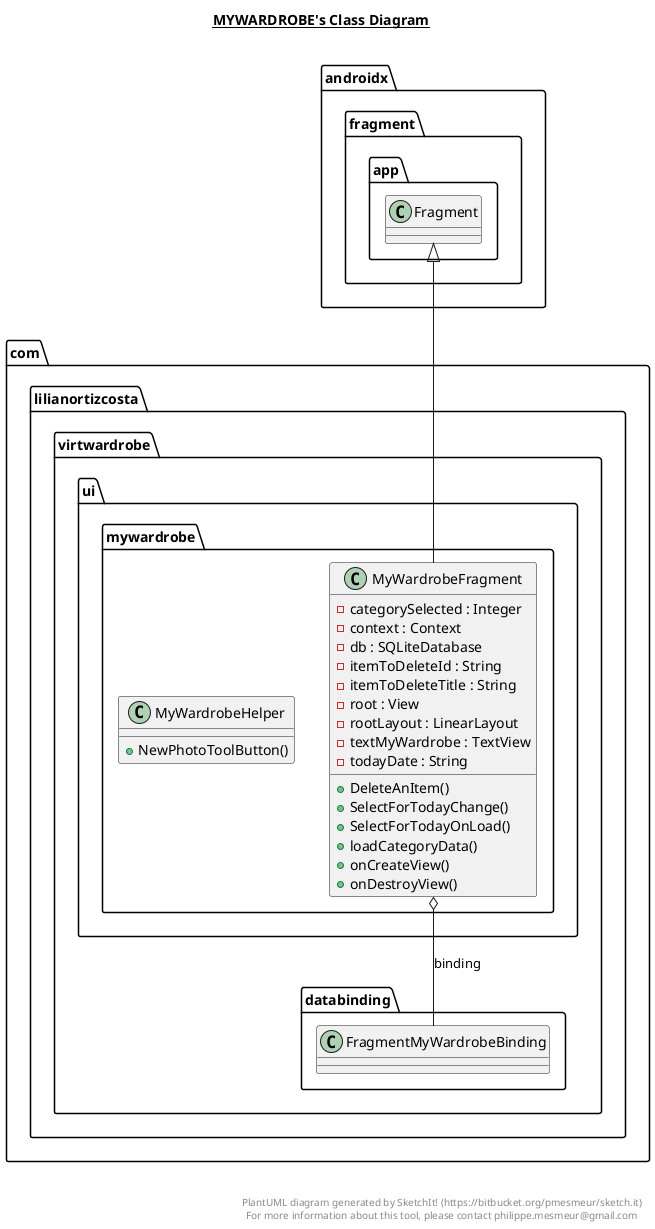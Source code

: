 @startuml

title __MYWARDROBE's Class Diagram__\n

  namespace com.lilianortizcosta.virtwardrobe {
    namespace ui.mywardrobe {
      class com.lilianortizcosta.virtwardrobe.ui.mywardrobe.MyWardrobeFragment {
          - categorySelected : Integer
          - context : Context
          - db : SQLiteDatabase
          - itemToDeleteId : String
          - itemToDeleteTitle : String
          - root : View
          - rootLayout : LinearLayout
          - textMyWardrobe : TextView
          - todayDate : String
          + DeleteAnItem()
          + SelectForTodayChange()
          + SelectForTodayOnLoad()
          + loadCategoryData()
          + onCreateView()
          + onDestroyView()
      }
    }
  }
  

  namespace com.lilianortizcosta.virtwardrobe {
    namespace ui.mywardrobe {
      class com.lilianortizcosta.virtwardrobe.ui.mywardrobe.MyWardrobeHelper {
          + NewPhotoToolButton()
      }
    }
  }
  

  com.lilianortizcosta.virtwardrobe.ui.mywardrobe.MyWardrobeFragment -up-|> androidx.fragment.app.Fragment
  com.lilianortizcosta.virtwardrobe.ui.mywardrobe.MyWardrobeFragment o-- com.lilianortizcosta.virtwardrobe.databinding.FragmentMyWardrobeBinding : binding


right footer


PlantUML diagram generated by SketchIt! (https://bitbucket.org/pmesmeur/sketch.it)
For more information about this tool, please contact philippe.mesmeur@gmail.com
endfooter

@enduml
